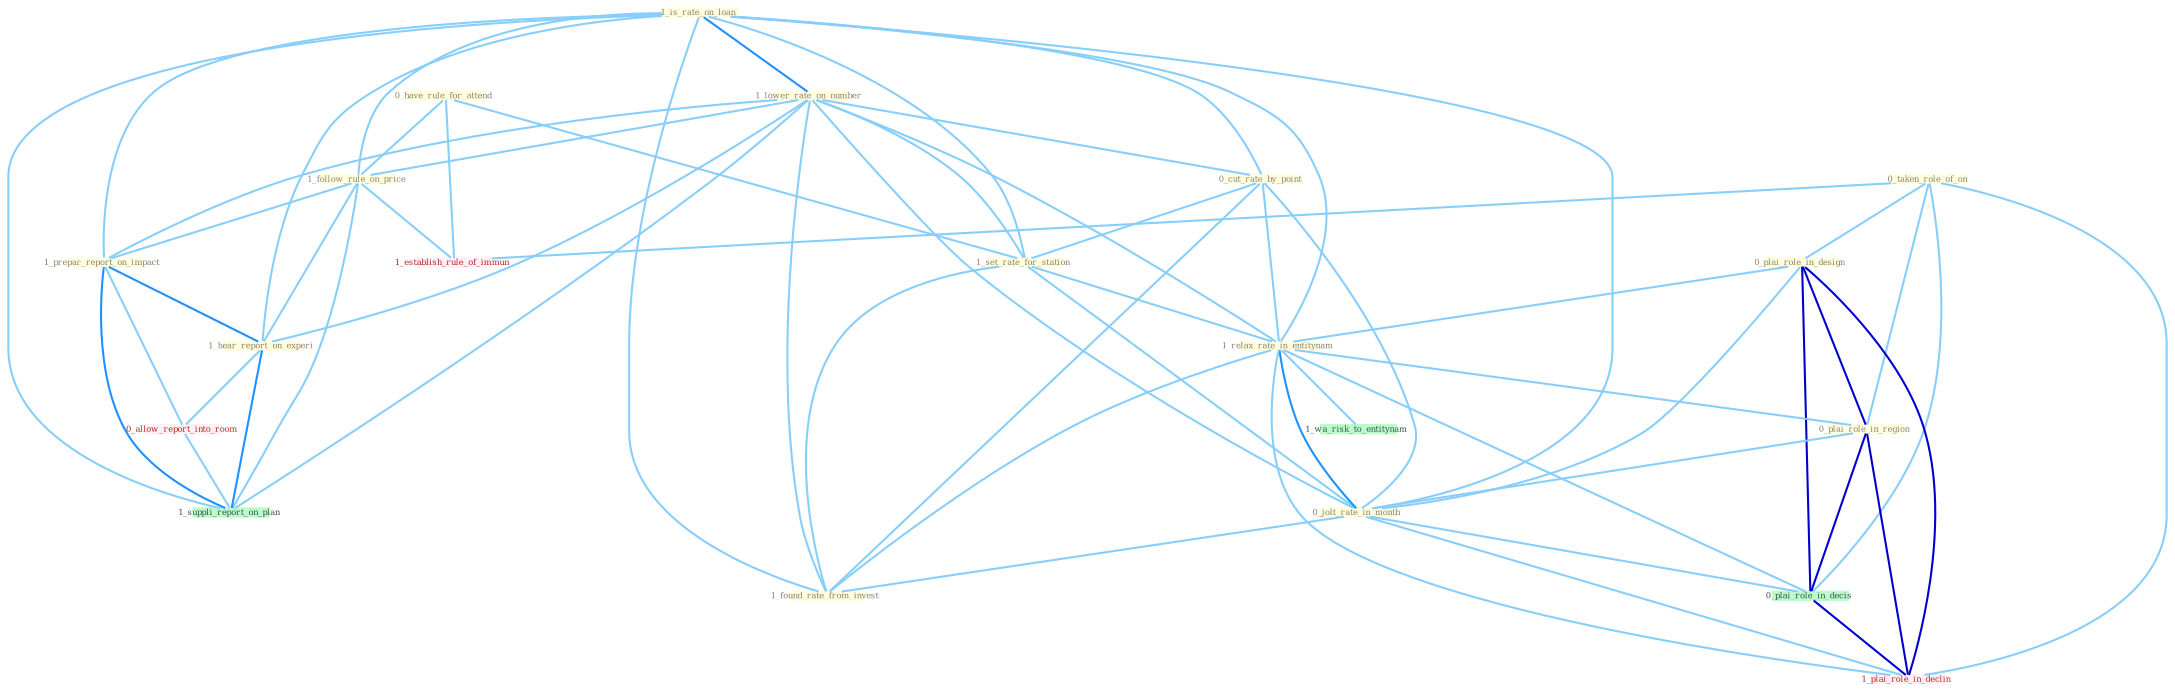 Graph G{ 
    node
    [shape=polygon,style=filled,width=.5,height=.06,color="#BDFCC9",fixedsize=true,fontsize=4,
    fontcolor="#2f4f4f"];
    {node
    [color="#ffffe0", fontcolor="#8b7d6b"] "1_is_rate_on_loan " "0_have_rule_for_attend " "1_lower_rate_on_number " "1_follow_rule_on_price " "0_taken_role_of_on " "1_prepar_report_on_impact " "0_cut_rate_by_point " "1_set_rate_for_station " "0_plai_role_in_design " "1_relax_rate_in_entitynam " "1_hear_report_on_experi " "0_plai_role_in_region " "0_jolt_rate_in_month " "1_found_rate_from_invest "}
{node [color="#fff0f5", fontcolor="#b22222"] "1_establish_rule_of_immun " "1_plai_role_in_declin " "0_allow_report_into_room "}
edge [color="#B0E2FF"];

	"1_is_rate_on_loan " -- "1_lower_rate_on_number " [w="2", color="#1e90ff" , len=0.8];
	"1_is_rate_on_loan " -- "1_follow_rule_on_price " [w="1", color="#87cefa" ];
	"1_is_rate_on_loan " -- "1_prepar_report_on_impact " [w="1", color="#87cefa" ];
	"1_is_rate_on_loan " -- "0_cut_rate_by_point " [w="1", color="#87cefa" ];
	"1_is_rate_on_loan " -- "1_set_rate_for_station " [w="1", color="#87cefa" ];
	"1_is_rate_on_loan " -- "1_relax_rate_in_entitynam " [w="1", color="#87cefa" ];
	"1_is_rate_on_loan " -- "1_hear_report_on_experi " [w="1", color="#87cefa" ];
	"1_is_rate_on_loan " -- "0_jolt_rate_in_month " [w="1", color="#87cefa" ];
	"1_is_rate_on_loan " -- "1_found_rate_from_invest " [w="1", color="#87cefa" ];
	"1_is_rate_on_loan " -- "1_suppli_report_on_plan " [w="1", color="#87cefa" ];
	"0_have_rule_for_attend " -- "1_follow_rule_on_price " [w="1", color="#87cefa" ];
	"0_have_rule_for_attend " -- "1_set_rate_for_station " [w="1", color="#87cefa" ];
	"0_have_rule_for_attend " -- "1_establish_rule_of_immun " [w="1", color="#87cefa" ];
	"1_lower_rate_on_number " -- "1_follow_rule_on_price " [w="1", color="#87cefa" ];
	"1_lower_rate_on_number " -- "1_prepar_report_on_impact " [w="1", color="#87cefa" ];
	"1_lower_rate_on_number " -- "0_cut_rate_by_point " [w="1", color="#87cefa" ];
	"1_lower_rate_on_number " -- "1_set_rate_for_station " [w="1", color="#87cefa" ];
	"1_lower_rate_on_number " -- "1_relax_rate_in_entitynam " [w="1", color="#87cefa" ];
	"1_lower_rate_on_number " -- "1_hear_report_on_experi " [w="1", color="#87cefa" ];
	"1_lower_rate_on_number " -- "0_jolt_rate_in_month " [w="1", color="#87cefa" ];
	"1_lower_rate_on_number " -- "1_found_rate_from_invest " [w="1", color="#87cefa" ];
	"1_lower_rate_on_number " -- "1_suppli_report_on_plan " [w="1", color="#87cefa" ];
	"1_follow_rule_on_price " -- "1_prepar_report_on_impact " [w="1", color="#87cefa" ];
	"1_follow_rule_on_price " -- "1_hear_report_on_experi " [w="1", color="#87cefa" ];
	"1_follow_rule_on_price " -- "1_establish_rule_of_immun " [w="1", color="#87cefa" ];
	"1_follow_rule_on_price " -- "1_suppli_report_on_plan " [w="1", color="#87cefa" ];
	"0_taken_role_of_on " -- "0_plai_role_in_design " [w="1", color="#87cefa" ];
	"0_taken_role_of_on " -- "0_plai_role_in_region " [w="1", color="#87cefa" ];
	"0_taken_role_of_on " -- "0_plai_role_in_decis " [w="1", color="#87cefa" ];
	"0_taken_role_of_on " -- "1_establish_rule_of_immun " [w="1", color="#87cefa" ];
	"0_taken_role_of_on " -- "1_plai_role_in_declin " [w="1", color="#87cefa" ];
	"1_prepar_report_on_impact " -- "1_hear_report_on_experi " [w="2", color="#1e90ff" , len=0.8];
	"1_prepar_report_on_impact " -- "0_allow_report_into_room " [w="1", color="#87cefa" ];
	"1_prepar_report_on_impact " -- "1_suppli_report_on_plan " [w="2", color="#1e90ff" , len=0.8];
	"0_cut_rate_by_point " -- "1_set_rate_for_station " [w="1", color="#87cefa" ];
	"0_cut_rate_by_point " -- "1_relax_rate_in_entitynam " [w="1", color="#87cefa" ];
	"0_cut_rate_by_point " -- "0_jolt_rate_in_month " [w="1", color="#87cefa" ];
	"0_cut_rate_by_point " -- "1_found_rate_from_invest " [w="1", color="#87cefa" ];
	"1_set_rate_for_station " -- "1_relax_rate_in_entitynam " [w="1", color="#87cefa" ];
	"1_set_rate_for_station " -- "0_jolt_rate_in_month " [w="1", color="#87cefa" ];
	"1_set_rate_for_station " -- "1_found_rate_from_invest " [w="1", color="#87cefa" ];
	"0_plai_role_in_design " -- "1_relax_rate_in_entitynam " [w="1", color="#87cefa" ];
	"0_plai_role_in_design " -- "0_plai_role_in_region " [w="3", color="#0000cd" , len=0.6];
	"0_plai_role_in_design " -- "0_jolt_rate_in_month " [w="1", color="#87cefa" ];
	"0_plai_role_in_design " -- "0_plai_role_in_decis " [w="3", color="#0000cd" , len=0.6];
	"0_plai_role_in_design " -- "1_plai_role_in_declin " [w="3", color="#0000cd" , len=0.6];
	"1_relax_rate_in_entitynam " -- "0_plai_role_in_region " [w="1", color="#87cefa" ];
	"1_relax_rate_in_entitynam " -- "0_jolt_rate_in_month " [w="2", color="#1e90ff" , len=0.8];
	"1_relax_rate_in_entitynam " -- "1_found_rate_from_invest " [w="1", color="#87cefa" ];
	"1_relax_rate_in_entitynam " -- "1_wa_risk_to_entitynam " [w="1", color="#87cefa" ];
	"1_relax_rate_in_entitynam " -- "0_plai_role_in_decis " [w="1", color="#87cefa" ];
	"1_relax_rate_in_entitynam " -- "1_plai_role_in_declin " [w="1", color="#87cefa" ];
	"1_hear_report_on_experi " -- "0_allow_report_into_room " [w="1", color="#87cefa" ];
	"1_hear_report_on_experi " -- "1_suppli_report_on_plan " [w="2", color="#1e90ff" , len=0.8];
	"0_plai_role_in_region " -- "0_jolt_rate_in_month " [w="1", color="#87cefa" ];
	"0_plai_role_in_region " -- "0_plai_role_in_decis " [w="3", color="#0000cd" , len=0.6];
	"0_plai_role_in_region " -- "1_plai_role_in_declin " [w="3", color="#0000cd" , len=0.6];
	"0_jolt_rate_in_month " -- "1_found_rate_from_invest " [w="1", color="#87cefa" ];
	"0_jolt_rate_in_month " -- "0_plai_role_in_decis " [w="1", color="#87cefa" ];
	"0_jolt_rate_in_month " -- "1_plai_role_in_declin " [w="1", color="#87cefa" ];
	"0_plai_role_in_decis " -- "1_plai_role_in_declin " [w="3", color="#0000cd" , len=0.6];
	"0_allow_report_into_room " -- "1_suppli_report_on_plan " [w="1", color="#87cefa" ];
}